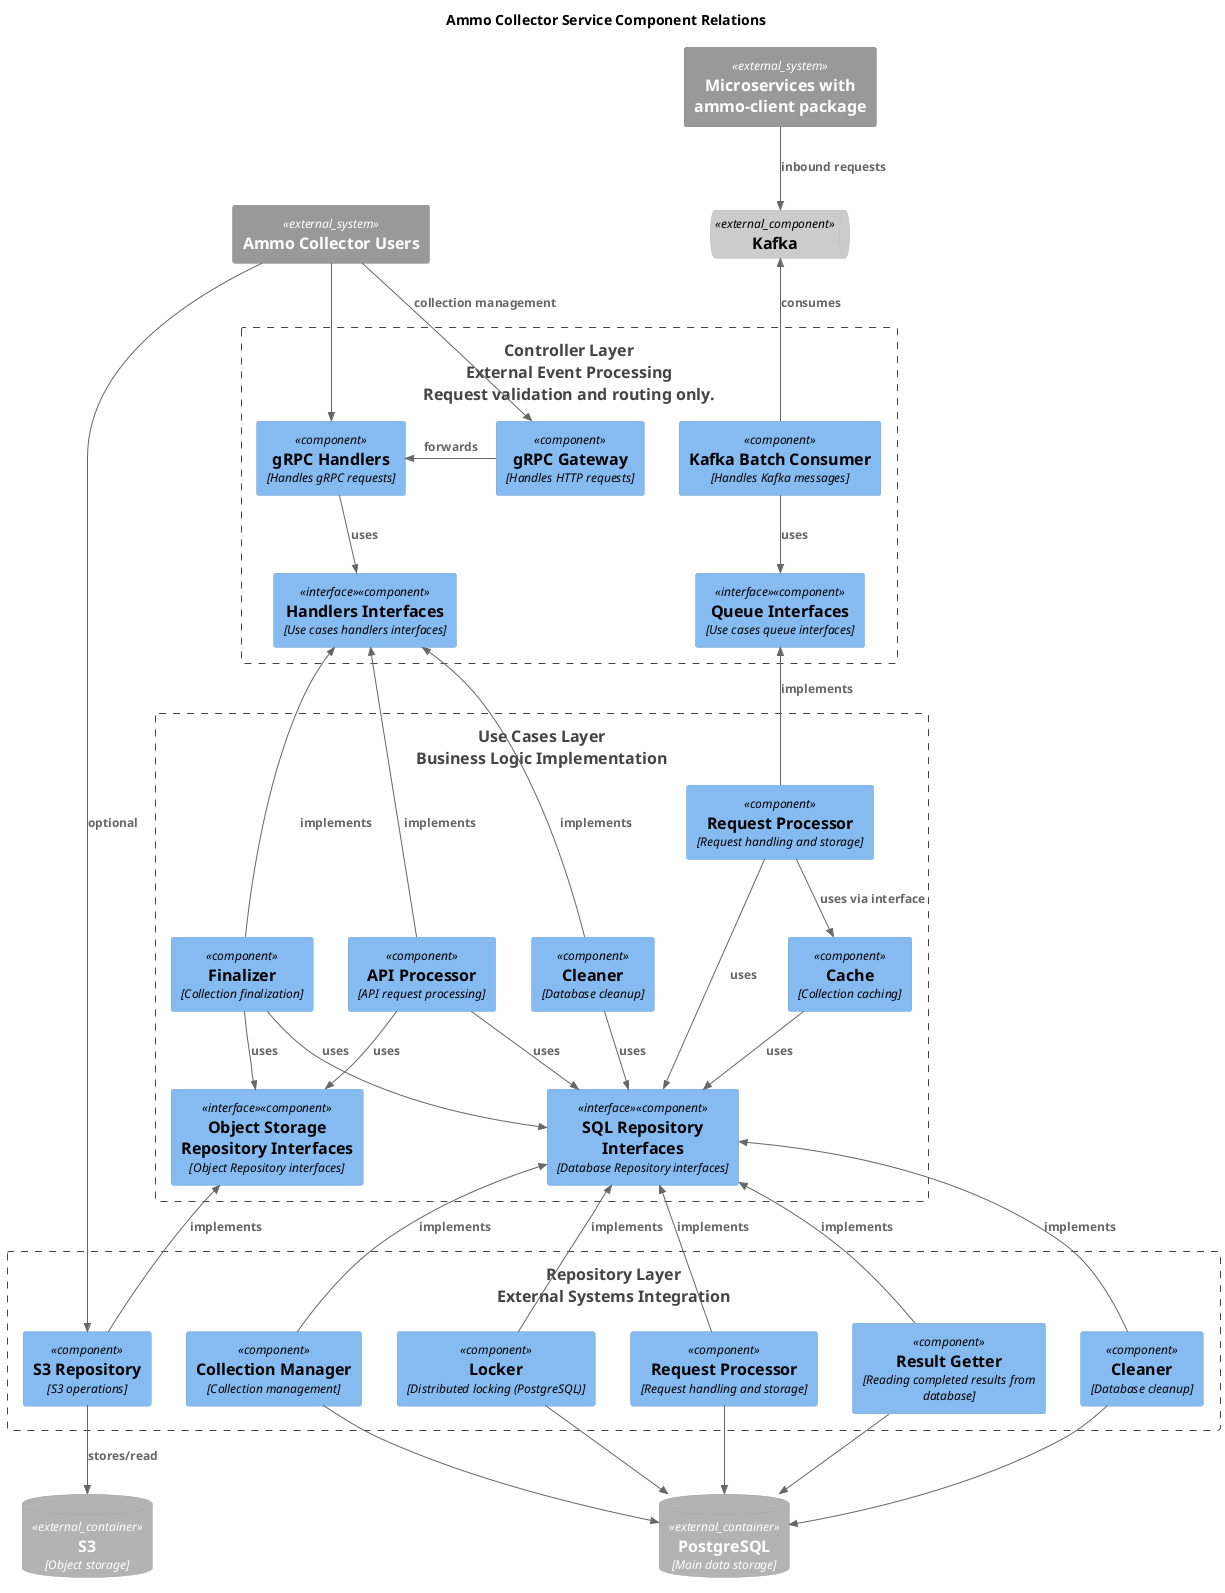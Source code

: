 @startuml "ammo-collector-layers-relations"

!include <C4/C4_Component>

title Ammo Collector Service Component Relations

' Controller
Boundary(controller_level, "Controller Layer\nExternal Event Processing\nRequest validation and routing only.") {
    Component(grpc_handlers, "gRPC Handlers", "Handles gRPC requests")
    Component(grpc_gateway, "gRPC Gateway", "Handles HTTP requests")
    Rel_R(grpc_gateway, grpc_handlers, "forwards") 
    Component(kafka_consumer, "Kafka Batch Consumer", "Handles Kafka messages")
    
    Component(i_use_case_handlers, "Handlers Interfaces", "Use cases handlers interfaces", $tags="interface")
    Component(i_use_case_queue, "Queue Interfaces", "Use cases queue interfaces", $tags="interface") 
    
    ' Relationships - Controller Layer
    Rel_D(grpc_handlers, i_use_case_handlers, "uses")
    Rel_D(kafka_consumer, i_use_case_queue, "uses")
}

' Use cases
Boundary(use_cases_level, "Use Cases Layer\nBusiness Logic Implementation") {
    Component(api_processor, "API Processor", "API request processing")
    Component(cache, "Cache", "Collection caching")
    Component(cleaner, "Cleaner", "Database cleanup")
    Component(finalizer, "Finalizer", "Collection finalization")
    Component(req_processor, "Request Processor", "Request handling and storage")
    
    Component(i_repository_db, "SQL Repository Interfaces", "Database Repository interfaces", $tags="interface")    
    Component(i_repository_object, "Object Storage Repository Interfaces", "Object Repository interfaces", $tags="interface")    

    ' Relationships - Use Cases Layer
    Rel_D(api_processor, i_repository_db, "uses")
    Rel_D(api_processor, i_repository_object, "uses")
    Rel_D(cache, i_repository_db, "uses")
    Rel_D(cleaner, i_repository_db, "uses")
    Rel_D(finalizer, i_repository_db, "uses")
    Rel_D(finalizer, i_repository_object, "uses")
    Rel_D(req_processor, i_repository_db, "uses")    
    Rel_D(req_processor, cache, "uses via interface")
}

' Repository
Boundary(repository_level, "Repository Layer\nExternal Systems Integration") {    
    Component(cleaner_repo, "Cleaner", "Database cleanup")
    Component(col_manager_repo, "Collection Manager", "Collection management")
    Component(locker_repo, "Locker", "Distributed locking (PostgreSQL)")
    Component(req_processor_repo, "Request Processor", "Request handling and storage")
    Component(res_getter_repo, "Result Getter", "Reading completed results from database")
    Component(s3_repo, "S3 Repository", "S3 operations")
}

' Use Cases Layer Implementations
Rel_U(api_processor, i_use_case_handlers, "implements", $tags="interface")
Rel_U(cleaner, i_use_case_handlers, "implements", $tags="interface")
Rel_U(finalizer, i_use_case_handlers, "implements", $tags="interface")
Rel_U(req_processor, i_use_case_queue, "implements", $tags="interface")

' Repository Layer Implementations
Rel_U(cleaner_repo, i_repository_db, "implements", $tags="interface")
Rel_U(col_manager_repo, i_repository_db, "implements", $tags="interface")
Rel_U(locker_repo, i_repository_db, "implements", $tags="interface")
Rel_U(req_processor_repo, i_repository_db, "implements", $tags="interface")
Rel_U(res_getter_repo, i_repository_db, "implements", $tags="interface")
Rel_U(s3_repo, i_repository_object, "implements", $tags="interface")

' External Systems
ContainerDb_Ext(postgresql, "PostgreSQL", "Main data storage")
Rel_D(cleaner_repo, postgresql, "")
Rel_D(col_manager_repo, postgresql, "")
Rel_D(locker_repo, postgresql, "")
Rel_D(req_processor_repo, postgresql, "")
Rel_D(res_getter_repo, postgresql, "")

ComponentQueue_Ext(kafka, "Kafka")
Rel_U(kafka_consumer, kafka,  "consumes")

ContainerDb_Ext(s3, "S3", "Object storage")
Rel_D(s3_repo, s3, "stores/read")

' Microservices with ammoclient
System_Ext(ammoclient_ms, "Microservices with ammo-client package")
Rel_D(ammoclient_ms, kafka, "inbound requests")

' Ammoc Ccollector Users
System_Ext(ammo_collector_users, "Ammo Collector Users")
Rel_D(ammo_collector_users, grpc_handlers, "")
Rel_D(ammo_collector_users, grpc_gateway, "collection management")
Rel_D(ammo_collector_users, s3_repo, "optional")

@enduml
